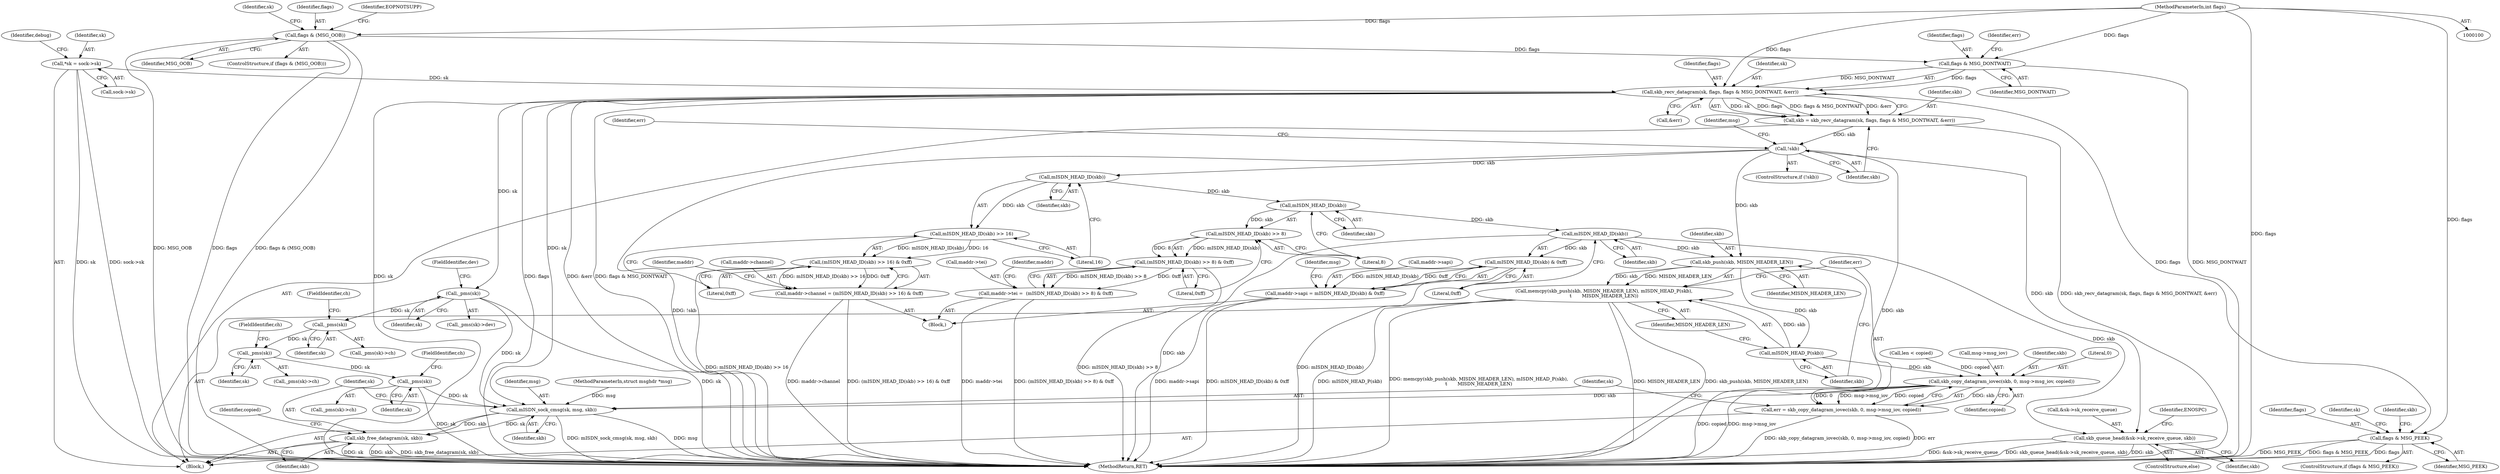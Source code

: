 digraph "0_linux_f3d3342602f8bcbf37d7c46641cb9bca7618eb1c_1@API" {
"1000138" [label="(Call,skb_recv_datagram(sk, flags, flags & MSG_DONTWAIT, &err))"];
"1000109" [label="(Call,*sk = sock->sk)"];
"1000141" [label="(Call,flags & MSG_DONTWAIT)"];
"1000122" [label="(Call,flags & (MSG_OOB))"];
"1000105" [label="(MethodParameterIn,int flags)"];
"1000136" [label="(Call,skb = skb_recv_datagram(sk, flags, flags & MSG_DONTWAIT, &err))"];
"1000147" [label="(Call,!skb)"];
"1000196" [label="(Call,mISDN_HEAD_ID(skb))"];
"1000195" [label="(Call,mISDN_HEAD_ID(skb) >> 16)"];
"1000194" [label="(Call,(mISDN_HEAD_ID(skb) >> 16) & 0xff)"];
"1000190" [label="(Call,maddr->channel = (mISDN_HEAD_ID(skb) >> 16) & 0xff)"];
"1000206" [label="(Call,mISDN_HEAD_ID(skb))"];
"1000205" [label="(Call,mISDN_HEAD_ID(skb) >> 8)"];
"1000204" [label="(Call,(mISDN_HEAD_ID(skb) >> 8) & 0xff)"];
"1000200" [label="(Call,maddr->tei =  (mISDN_HEAD_ID(skb) >> 8) & 0xff)"];
"1000215" [label="(Call,mISDN_HEAD_ID(skb))"];
"1000214" [label="(Call,mISDN_HEAD_ID(skb) & 0xff)"];
"1000210" [label="(Call,maddr->sapi = mISDN_HEAD_ID(skb) & 0xff)"];
"1000285" [label="(Call,skb_queue_head(&sk->sk_receive_queue, skb))"];
"1000295" [label="(Call,skb_push(skb, MISDN_HEADER_LEN))"];
"1000294" [label="(Call,memcpy(skb_push(skb, MISDN_HEADER_LEN), mISDN_HEAD_P(skb),\n\t       MISDN_HEADER_LEN))"];
"1000298" [label="(Call,mISDN_HEAD_P(skb))"];
"1000303" [label="(Call,skb_copy_datagram_iovec(skb, 0, msg->msg_iov, copied))"];
"1000301" [label="(Call,err = skb_copy_datagram_iovec(skb, 0, msg->msg_iov, copied))"];
"1000310" [label="(Call,mISDN_sock_cmsg(sk, msg, skb))"];
"1000314" [label="(Call,skb_free_datagram(sk, skb))"];
"1000173" [label="(Call,_pms(sk))"];
"1000226" [label="(Call,_pms(sk))"];
"1000237" [label="(Call,_pms(sk))"];
"1000250" [label="(Call,_pms(sk))"];
"1000276" [label="(Call,flags & MSG_PEEK)"];
"1000227" [label="(Identifier,sk)"];
"1000141" [label="(Call,flags & MSG_DONTWAIT)"];
"1000202" [label="(Identifier,maddr)"];
"1000295" [label="(Call,skb_push(skb, MISDN_HEADER_LEN))"];
"1000277" [label="(Identifier,flags)"];
"1000302" [label="(Identifier,err)"];
"1000300" [label="(Identifier,MISDN_HEADER_LEN)"];
"1000194" [label="(Call,(mISDN_HEAD_ID(skb) >> 16) & 0xff)"];
"1000212" [label="(Identifier,maddr)"];
"1000210" [label="(Call,maddr->sapi = mISDN_HEAD_ID(skb) & 0xff)"];
"1000296" [label="(Identifier,skb)"];
"1000139" [label="(Identifier,sk)"];
"1000297" [label="(Identifier,MISDN_HEADER_LEN)"];
"1000200" [label="(Call,maddr->tei =  (mISDN_HEAD_ID(skb) >> 8) & 0xff)"];
"1000106" [label="(Block,)"];
"1000301" [label="(Call,err = skb_copy_datagram_iovec(skb, 0, msg->msg_iov, copied))"];
"1000138" [label="(Call,skb_recv_datagram(sk, flags, flags & MSG_DONTWAIT, &err))"];
"1000225" [label="(Call,_pms(sk)->ch)"];
"1000314" [label="(Call,skb_free_datagram(sk, skb))"];
"1000140" [label="(Identifier,flags)"];
"1000172" [label="(Call,_pms(sk)->dev)"];
"1000215" [label="(Call,mISDN_HEAD_ID(skb))"];
"1000103" [label="(MethodParameterIn,struct msghdr *msg)"];
"1000251" [label="(Identifier,sk)"];
"1000217" [label="(Literal,0xff)"];
"1000174" [label="(Identifier,sk)"];
"1000204" [label="(Call,(mISDN_HEAD_ID(skb) >> 8) & 0xff)"];
"1000137" [label="(Identifier,skb)"];
"1000124" [label="(Identifier,MSG_OOB)"];
"1000318" [label="(MethodReturn,RET)"];
"1000288" [label="(Identifier,sk)"];
"1000214" [label="(Call,mISDN_HEAD_ID(skb) & 0xff)"];
"1000258" [label="(Identifier,msg)"];
"1000147" [label="(Call,!skb)"];
"1000146" [label="(ControlStructure,if (!skb))"];
"1000198" [label="(Literal,16)"];
"1000306" [label="(Call,msg->msg_iov)"];
"1000122" [label="(Call,flags & (MSG_OOB))"];
"1000127" [label="(Identifier,EOPNOTSUPP)"];
"1000175" [label="(FieldIdentifier,dev)"];
"1000311" [label="(Identifier,sk)"];
"1000304" [label="(Identifier,skb)"];
"1000228" [label="(FieldIdentifier,ch)"];
"1000275" [label="(ControlStructure,if (flags & MSG_PEEK))"];
"1000284" [label="(ControlStructure,else)"];
"1000143" [label="(Identifier,MSG_DONTWAIT)"];
"1000286" [label="(Call,&sk->sk_receive_queue)"];
"1000173" [label="(Call,_pms(sk))"];
"1000299" [label="(Identifier,skb)"];
"1000315" [label="(Identifier,sk)"];
"1000236" [label="(Call,_pms(sk)->ch)"];
"1000196" [label="(Call,mISDN_HEAD_ID(skb))"];
"1000290" [label="(Identifier,skb)"];
"1000309" [label="(Identifier,copied)"];
"1000144" [label="(Call,&err)"];
"1000150" [label="(Identifier,err)"];
"1000109" [label="(Call,*sk = sock->sk)"];
"1000316" [label="(Identifier,skb)"];
"1000252" [label="(FieldIdentifier,ch)"];
"1000305" [label="(Literal,0)"];
"1000153" [label="(Identifier,msg)"];
"1000303" [label="(Call,skb_copy_datagram_iovec(skb, 0, msg->msg_iov, copied))"];
"1000294" [label="(Call,memcpy(skb_push(skb, MISDN_HEADER_LEN), mISDN_HEAD_P(skb),\n\t       MISDN_HEADER_LEN))"];
"1000195" [label="(Call,mISDN_HEAD_ID(skb) >> 16)"];
"1000105" [label="(MethodParameterIn,int flags)"];
"1000131" [label="(Identifier,sk)"];
"1000249" [label="(Call,_pms(sk)->ch)"];
"1000148" [label="(Identifier,skb)"];
"1000278" [label="(Identifier,MSG_PEEK)"];
"1000123" [label="(Identifier,flags)"];
"1000298" [label="(Call,mISDN_HEAD_P(skb))"];
"1000271" [label="(Call,len < copied)"];
"1000111" [label="(Call,sock->sk)"];
"1000226" [label="(Call,_pms(sk))"];
"1000209" [label="(Literal,0xff)"];
"1000237" [label="(Call,_pms(sk))"];
"1000145" [label="(Identifier,err)"];
"1000206" [label="(Call,mISDN_HEAD_ID(skb))"];
"1000142" [label="(Identifier,flags)"];
"1000205" [label="(Call,mISDN_HEAD_ID(skb) >> 8)"];
"1000285" [label="(Call,skb_queue_head(&sk->sk_receive_queue, skb))"];
"1000207" [label="(Identifier,skb)"];
"1000312" [label="(Identifier,msg)"];
"1000238" [label="(Identifier,sk)"];
"1000250" [label="(Call,_pms(sk))"];
"1000121" [label="(ControlStructure,if (flags & (MSG_OOB)))"];
"1000201" [label="(Call,maddr->tei)"];
"1000211" [label="(Call,maddr->sapi)"];
"1000208" [label="(Literal,8)"];
"1000317" [label="(Identifier,copied)"];
"1000197" [label="(Identifier,skb)"];
"1000189" [label="(Block,)"];
"1000276" [label="(Call,flags & MSG_PEEK)"];
"1000119" [label="(Identifier,debug)"];
"1000282" [label="(Identifier,skb)"];
"1000216" [label="(Identifier,skb)"];
"1000190" [label="(Call,maddr->channel = (mISDN_HEAD_ID(skb) >> 16) & 0xff)"];
"1000313" [label="(Identifier,skb)"];
"1000136" [label="(Call,skb = skb_recv_datagram(sk, flags, flags & MSG_DONTWAIT, &err))"];
"1000310" [label="(Call,mISDN_sock_cmsg(sk, msg, skb))"];
"1000191" [label="(Call,maddr->channel)"];
"1000293" [label="(Identifier,ENOSPC)"];
"1000199" [label="(Literal,0xff)"];
"1000239" [label="(FieldIdentifier,ch)"];
"1000110" [label="(Identifier,sk)"];
"1000138" -> "1000136"  [label="AST: "];
"1000138" -> "1000144"  [label="CFG: "];
"1000139" -> "1000138"  [label="AST: "];
"1000140" -> "1000138"  [label="AST: "];
"1000141" -> "1000138"  [label="AST: "];
"1000144" -> "1000138"  [label="AST: "];
"1000136" -> "1000138"  [label="CFG: "];
"1000138" -> "1000318"  [label="DDG: flags & MSG_DONTWAIT"];
"1000138" -> "1000318"  [label="DDG: sk"];
"1000138" -> "1000318"  [label="DDG: flags"];
"1000138" -> "1000318"  [label="DDG: &err"];
"1000138" -> "1000136"  [label="DDG: sk"];
"1000138" -> "1000136"  [label="DDG: flags"];
"1000138" -> "1000136"  [label="DDG: flags & MSG_DONTWAIT"];
"1000138" -> "1000136"  [label="DDG: &err"];
"1000109" -> "1000138"  [label="DDG: sk"];
"1000141" -> "1000138"  [label="DDG: flags"];
"1000141" -> "1000138"  [label="DDG: MSG_DONTWAIT"];
"1000105" -> "1000138"  [label="DDG: flags"];
"1000138" -> "1000173"  [label="DDG: sk"];
"1000138" -> "1000276"  [label="DDG: flags"];
"1000138" -> "1000310"  [label="DDG: sk"];
"1000109" -> "1000106"  [label="AST: "];
"1000109" -> "1000111"  [label="CFG: "];
"1000110" -> "1000109"  [label="AST: "];
"1000111" -> "1000109"  [label="AST: "];
"1000119" -> "1000109"  [label="CFG: "];
"1000109" -> "1000318"  [label="DDG: sk"];
"1000109" -> "1000318"  [label="DDG: sock->sk"];
"1000141" -> "1000143"  [label="CFG: "];
"1000142" -> "1000141"  [label="AST: "];
"1000143" -> "1000141"  [label="AST: "];
"1000145" -> "1000141"  [label="CFG: "];
"1000141" -> "1000318"  [label="DDG: MSG_DONTWAIT"];
"1000122" -> "1000141"  [label="DDG: flags"];
"1000105" -> "1000141"  [label="DDG: flags"];
"1000122" -> "1000121"  [label="AST: "];
"1000122" -> "1000124"  [label="CFG: "];
"1000123" -> "1000122"  [label="AST: "];
"1000124" -> "1000122"  [label="AST: "];
"1000127" -> "1000122"  [label="CFG: "];
"1000131" -> "1000122"  [label="CFG: "];
"1000122" -> "1000318"  [label="DDG: flags"];
"1000122" -> "1000318"  [label="DDG: flags & (MSG_OOB)"];
"1000122" -> "1000318"  [label="DDG: MSG_OOB"];
"1000105" -> "1000122"  [label="DDG: flags"];
"1000105" -> "1000100"  [label="AST: "];
"1000105" -> "1000318"  [label="DDG: flags"];
"1000105" -> "1000276"  [label="DDG: flags"];
"1000136" -> "1000106"  [label="AST: "];
"1000137" -> "1000136"  [label="AST: "];
"1000148" -> "1000136"  [label="CFG: "];
"1000136" -> "1000318"  [label="DDG: skb_recv_datagram(sk, flags, flags & MSG_DONTWAIT, &err)"];
"1000136" -> "1000147"  [label="DDG: skb"];
"1000147" -> "1000146"  [label="AST: "];
"1000147" -> "1000148"  [label="CFG: "];
"1000148" -> "1000147"  [label="AST: "];
"1000150" -> "1000147"  [label="CFG: "];
"1000153" -> "1000147"  [label="CFG: "];
"1000147" -> "1000318"  [label="DDG: skb"];
"1000147" -> "1000318"  [label="DDG: !skb"];
"1000147" -> "1000196"  [label="DDG: skb"];
"1000147" -> "1000285"  [label="DDG: skb"];
"1000147" -> "1000295"  [label="DDG: skb"];
"1000196" -> "1000195"  [label="AST: "];
"1000196" -> "1000197"  [label="CFG: "];
"1000197" -> "1000196"  [label="AST: "];
"1000198" -> "1000196"  [label="CFG: "];
"1000196" -> "1000195"  [label="DDG: skb"];
"1000196" -> "1000206"  [label="DDG: skb"];
"1000195" -> "1000194"  [label="AST: "];
"1000195" -> "1000198"  [label="CFG: "];
"1000198" -> "1000195"  [label="AST: "];
"1000199" -> "1000195"  [label="CFG: "];
"1000195" -> "1000194"  [label="DDG: mISDN_HEAD_ID(skb)"];
"1000195" -> "1000194"  [label="DDG: 16"];
"1000194" -> "1000190"  [label="AST: "];
"1000194" -> "1000199"  [label="CFG: "];
"1000199" -> "1000194"  [label="AST: "];
"1000190" -> "1000194"  [label="CFG: "];
"1000194" -> "1000318"  [label="DDG: mISDN_HEAD_ID(skb) >> 16"];
"1000194" -> "1000190"  [label="DDG: mISDN_HEAD_ID(skb) >> 16"];
"1000194" -> "1000190"  [label="DDG: 0xff"];
"1000190" -> "1000189"  [label="AST: "];
"1000191" -> "1000190"  [label="AST: "];
"1000202" -> "1000190"  [label="CFG: "];
"1000190" -> "1000318"  [label="DDG: (mISDN_HEAD_ID(skb) >> 16) & 0xff"];
"1000190" -> "1000318"  [label="DDG: maddr->channel"];
"1000206" -> "1000205"  [label="AST: "];
"1000206" -> "1000207"  [label="CFG: "];
"1000207" -> "1000206"  [label="AST: "];
"1000208" -> "1000206"  [label="CFG: "];
"1000206" -> "1000205"  [label="DDG: skb"];
"1000206" -> "1000215"  [label="DDG: skb"];
"1000205" -> "1000204"  [label="AST: "];
"1000205" -> "1000208"  [label="CFG: "];
"1000208" -> "1000205"  [label="AST: "];
"1000209" -> "1000205"  [label="CFG: "];
"1000205" -> "1000204"  [label="DDG: mISDN_HEAD_ID(skb)"];
"1000205" -> "1000204"  [label="DDG: 8"];
"1000204" -> "1000200"  [label="AST: "];
"1000204" -> "1000209"  [label="CFG: "];
"1000209" -> "1000204"  [label="AST: "];
"1000200" -> "1000204"  [label="CFG: "];
"1000204" -> "1000318"  [label="DDG: mISDN_HEAD_ID(skb) >> 8"];
"1000204" -> "1000200"  [label="DDG: mISDN_HEAD_ID(skb) >> 8"];
"1000204" -> "1000200"  [label="DDG: 0xff"];
"1000200" -> "1000189"  [label="AST: "];
"1000201" -> "1000200"  [label="AST: "];
"1000212" -> "1000200"  [label="CFG: "];
"1000200" -> "1000318"  [label="DDG: maddr->tei"];
"1000200" -> "1000318"  [label="DDG: (mISDN_HEAD_ID(skb) >> 8) & 0xff"];
"1000215" -> "1000214"  [label="AST: "];
"1000215" -> "1000216"  [label="CFG: "];
"1000216" -> "1000215"  [label="AST: "];
"1000217" -> "1000215"  [label="CFG: "];
"1000215" -> "1000318"  [label="DDG: skb"];
"1000215" -> "1000214"  [label="DDG: skb"];
"1000215" -> "1000285"  [label="DDG: skb"];
"1000215" -> "1000295"  [label="DDG: skb"];
"1000214" -> "1000210"  [label="AST: "];
"1000214" -> "1000217"  [label="CFG: "];
"1000217" -> "1000214"  [label="AST: "];
"1000210" -> "1000214"  [label="CFG: "];
"1000214" -> "1000318"  [label="DDG: mISDN_HEAD_ID(skb)"];
"1000214" -> "1000210"  [label="DDG: mISDN_HEAD_ID(skb)"];
"1000214" -> "1000210"  [label="DDG: 0xff"];
"1000210" -> "1000189"  [label="AST: "];
"1000211" -> "1000210"  [label="AST: "];
"1000258" -> "1000210"  [label="CFG: "];
"1000210" -> "1000318"  [label="DDG: mISDN_HEAD_ID(skb) & 0xff"];
"1000210" -> "1000318"  [label="DDG: maddr->sapi"];
"1000285" -> "1000284"  [label="AST: "];
"1000285" -> "1000290"  [label="CFG: "];
"1000286" -> "1000285"  [label="AST: "];
"1000290" -> "1000285"  [label="AST: "];
"1000293" -> "1000285"  [label="CFG: "];
"1000285" -> "1000318"  [label="DDG: &sk->sk_receive_queue"];
"1000285" -> "1000318"  [label="DDG: skb_queue_head(&sk->sk_receive_queue, skb)"];
"1000285" -> "1000318"  [label="DDG: skb"];
"1000295" -> "1000294"  [label="AST: "];
"1000295" -> "1000297"  [label="CFG: "];
"1000296" -> "1000295"  [label="AST: "];
"1000297" -> "1000295"  [label="AST: "];
"1000299" -> "1000295"  [label="CFG: "];
"1000295" -> "1000294"  [label="DDG: skb"];
"1000295" -> "1000294"  [label="DDG: MISDN_HEADER_LEN"];
"1000295" -> "1000298"  [label="DDG: skb"];
"1000294" -> "1000106"  [label="AST: "];
"1000294" -> "1000300"  [label="CFG: "];
"1000298" -> "1000294"  [label="AST: "];
"1000300" -> "1000294"  [label="AST: "];
"1000302" -> "1000294"  [label="CFG: "];
"1000294" -> "1000318"  [label="DDG: mISDN_HEAD_P(skb)"];
"1000294" -> "1000318"  [label="DDG: memcpy(skb_push(skb, MISDN_HEADER_LEN), mISDN_HEAD_P(skb),\n\t       MISDN_HEADER_LEN)"];
"1000294" -> "1000318"  [label="DDG: MISDN_HEADER_LEN"];
"1000294" -> "1000318"  [label="DDG: skb_push(skb, MISDN_HEADER_LEN)"];
"1000298" -> "1000294"  [label="DDG: skb"];
"1000298" -> "1000299"  [label="CFG: "];
"1000299" -> "1000298"  [label="AST: "];
"1000300" -> "1000298"  [label="CFG: "];
"1000298" -> "1000303"  [label="DDG: skb"];
"1000303" -> "1000301"  [label="AST: "];
"1000303" -> "1000309"  [label="CFG: "];
"1000304" -> "1000303"  [label="AST: "];
"1000305" -> "1000303"  [label="AST: "];
"1000306" -> "1000303"  [label="AST: "];
"1000309" -> "1000303"  [label="AST: "];
"1000301" -> "1000303"  [label="CFG: "];
"1000303" -> "1000318"  [label="DDG: copied"];
"1000303" -> "1000318"  [label="DDG: msg->msg_iov"];
"1000303" -> "1000301"  [label="DDG: skb"];
"1000303" -> "1000301"  [label="DDG: 0"];
"1000303" -> "1000301"  [label="DDG: msg->msg_iov"];
"1000303" -> "1000301"  [label="DDG: copied"];
"1000271" -> "1000303"  [label="DDG: copied"];
"1000303" -> "1000310"  [label="DDG: skb"];
"1000301" -> "1000106"  [label="AST: "];
"1000302" -> "1000301"  [label="AST: "];
"1000311" -> "1000301"  [label="CFG: "];
"1000301" -> "1000318"  [label="DDG: skb_copy_datagram_iovec(skb, 0, msg->msg_iov, copied)"];
"1000301" -> "1000318"  [label="DDG: err"];
"1000310" -> "1000106"  [label="AST: "];
"1000310" -> "1000313"  [label="CFG: "];
"1000311" -> "1000310"  [label="AST: "];
"1000312" -> "1000310"  [label="AST: "];
"1000313" -> "1000310"  [label="AST: "];
"1000315" -> "1000310"  [label="CFG: "];
"1000310" -> "1000318"  [label="DDG: msg"];
"1000310" -> "1000318"  [label="DDG: mISDN_sock_cmsg(sk, msg, skb)"];
"1000250" -> "1000310"  [label="DDG: sk"];
"1000173" -> "1000310"  [label="DDG: sk"];
"1000103" -> "1000310"  [label="DDG: msg"];
"1000310" -> "1000314"  [label="DDG: sk"];
"1000310" -> "1000314"  [label="DDG: skb"];
"1000314" -> "1000106"  [label="AST: "];
"1000314" -> "1000316"  [label="CFG: "];
"1000315" -> "1000314"  [label="AST: "];
"1000316" -> "1000314"  [label="AST: "];
"1000317" -> "1000314"  [label="CFG: "];
"1000314" -> "1000318"  [label="DDG: sk"];
"1000314" -> "1000318"  [label="DDG: skb"];
"1000314" -> "1000318"  [label="DDG: skb_free_datagram(sk, skb)"];
"1000173" -> "1000172"  [label="AST: "];
"1000173" -> "1000174"  [label="CFG: "];
"1000174" -> "1000173"  [label="AST: "];
"1000175" -> "1000173"  [label="CFG: "];
"1000173" -> "1000318"  [label="DDG: sk"];
"1000173" -> "1000226"  [label="DDG: sk"];
"1000226" -> "1000225"  [label="AST: "];
"1000226" -> "1000227"  [label="CFG: "];
"1000227" -> "1000226"  [label="AST: "];
"1000228" -> "1000226"  [label="CFG: "];
"1000226" -> "1000237"  [label="DDG: sk"];
"1000237" -> "1000236"  [label="AST: "];
"1000237" -> "1000238"  [label="CFG: "];
"1000238" -> "1000237"  [label="AST: "];
"1000239" -> "1000237"  [label="CFG: "];
"1000237" -> "1000250"  [label="DDG: sk"];
"1000250" -> "1000249"  [label="AST: "];
"1000250" -> "1000251"  [label="CFG: "];
"1000251" -> "1000250"  [label="AST: "];
"1000252" -> "1000250"  [label="CFG: "];
"1000250" -> "1000318"  [label="DDG: sk"];
"1000276" -> "1000275"  [label="AST: "];
"1000276" -> "1000278"  [label="CFG: "];
"1000277" -> "1000276"  [label="AST: "];
"1000278" -> "1000276"  [label="AST: "];
"1000282" -> "1000276"  [label="CFG: "];
"1000288" -> "1000276"  [label="CFG: "];
"1000276" -> "1000318"  [label="DDG: MSG_PEEK"];
"1000276" -> "1000318"  [label="DDG: flags & MSG_PEEK"];
"1000276" -> "1000318"  [label="DDG: flags"];
}
